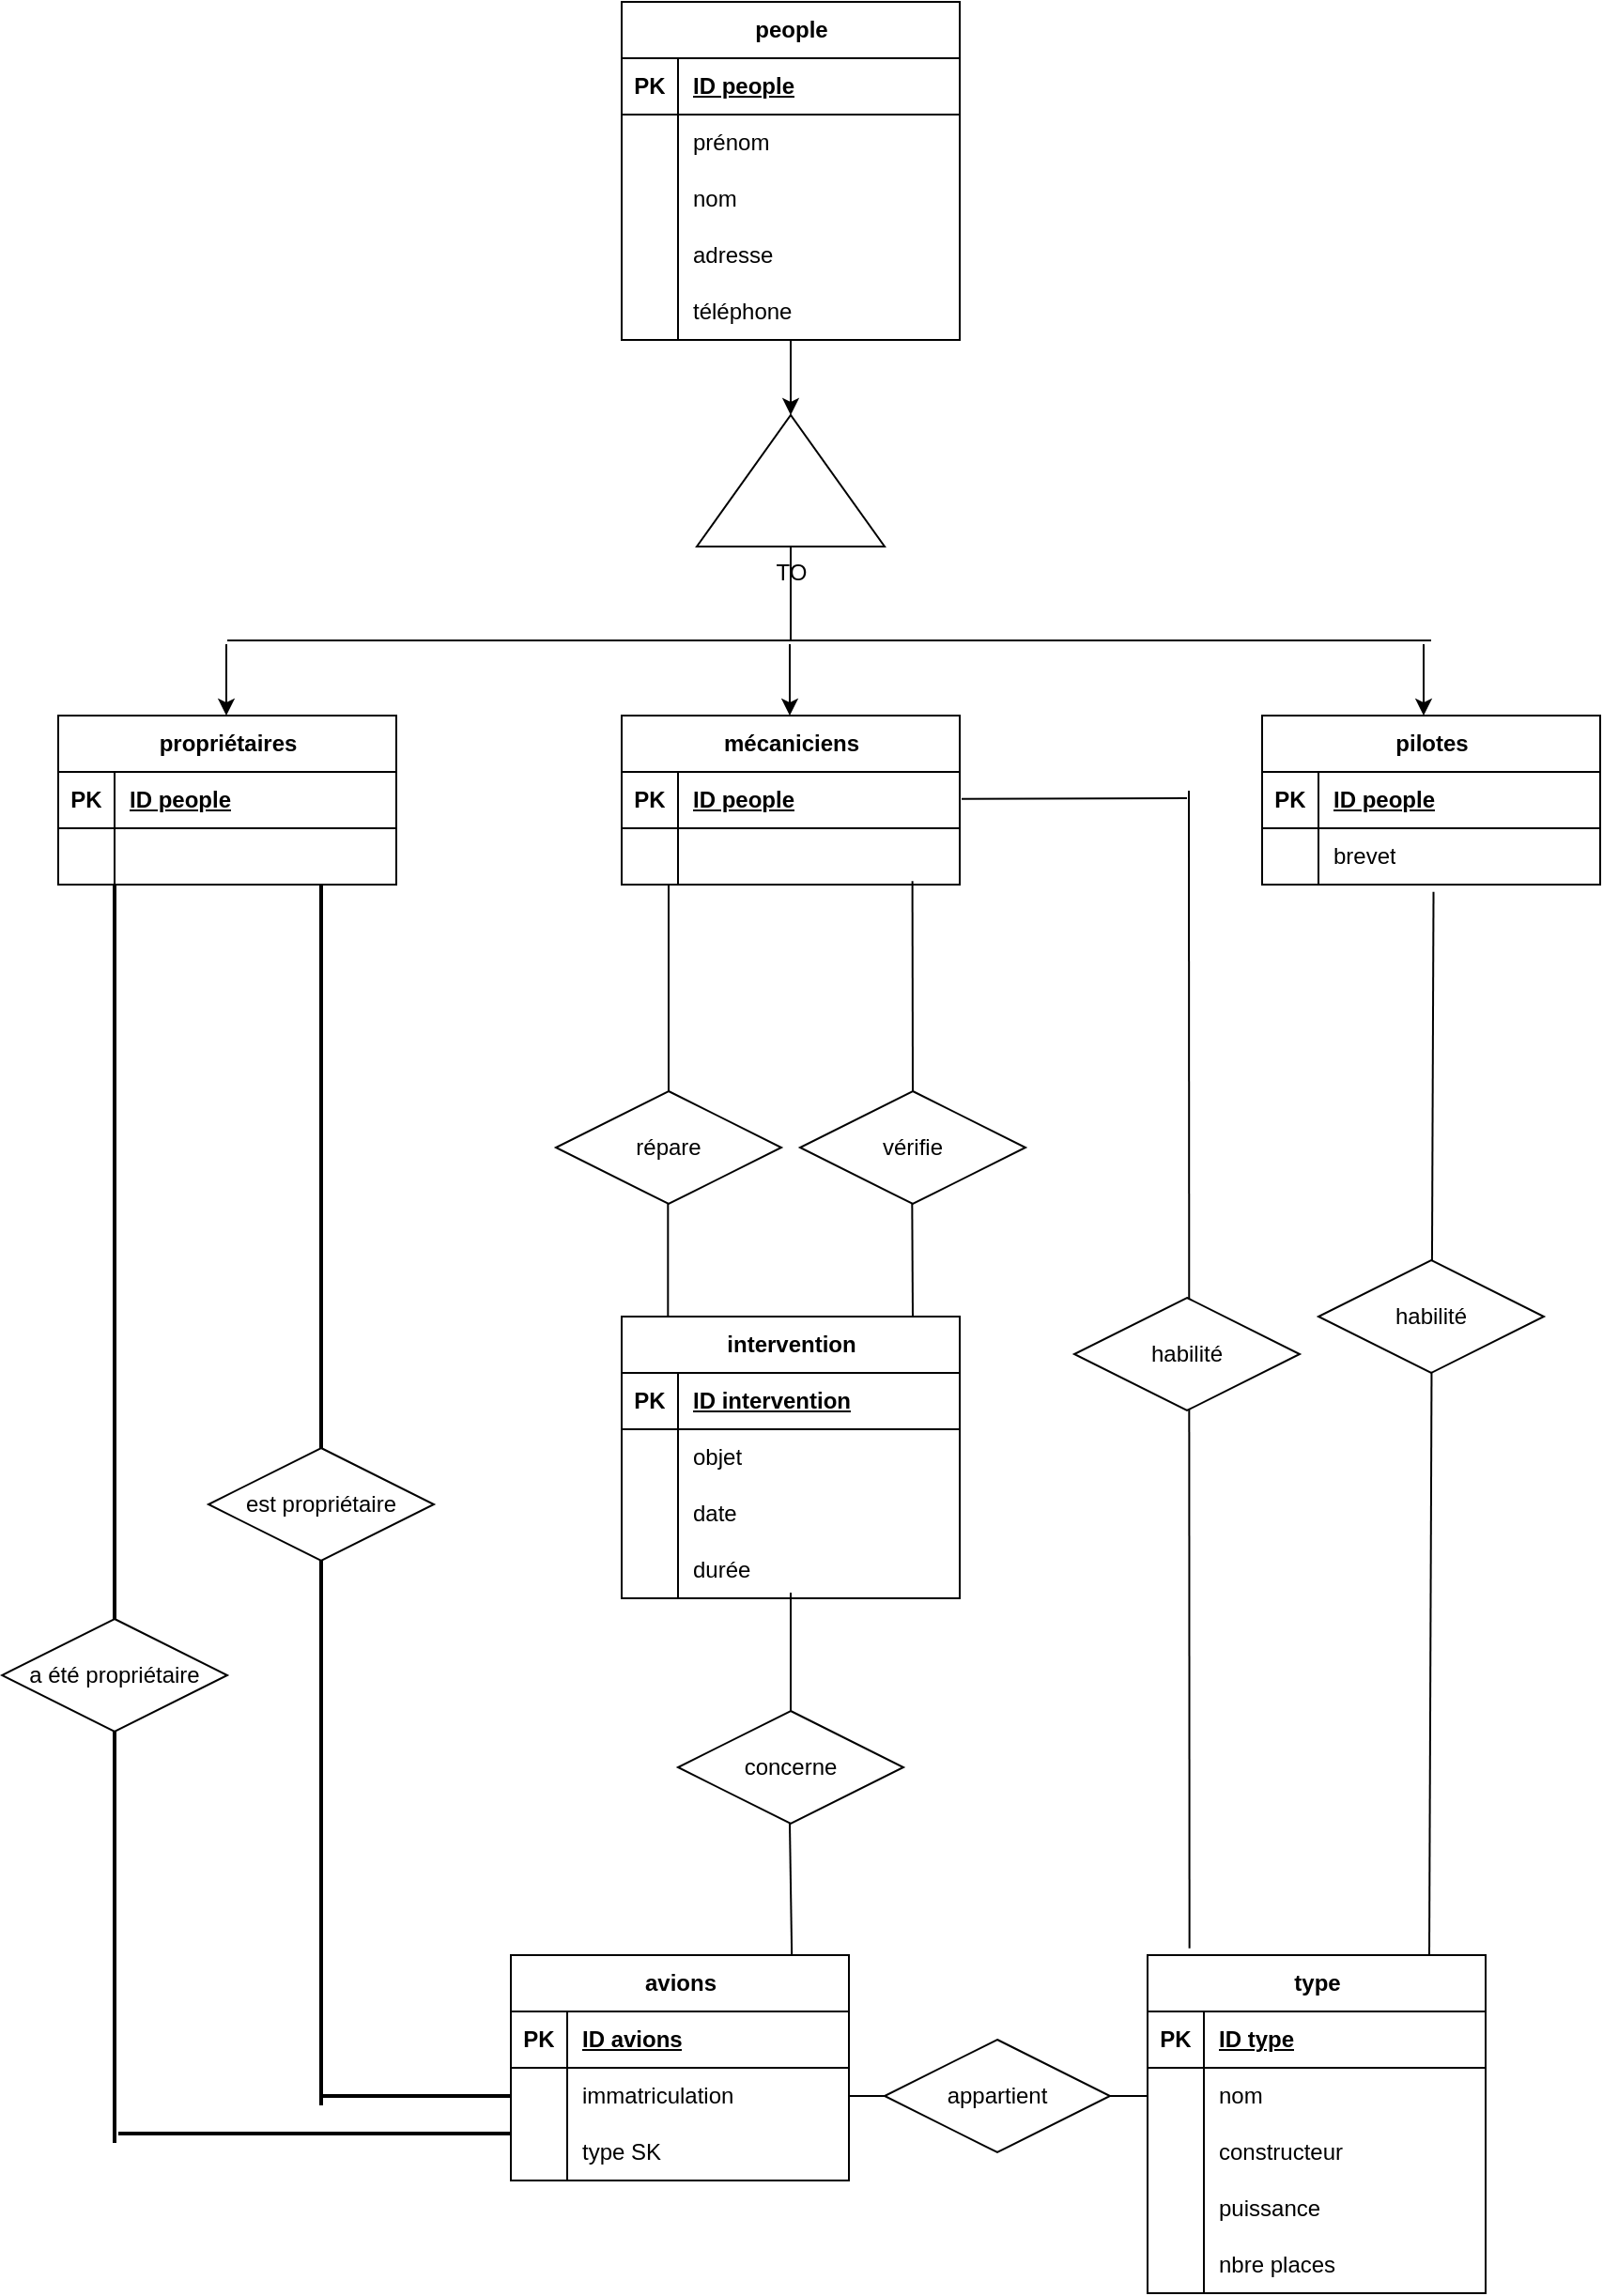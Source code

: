 <mxfile version="26.0.14">
  <diagram name="Page-1" id="YEhVCfFYW1UfOAgU_qeY">
    <mxGraphModel dx="1534" dy="806" grid="1" gridSize="10" guides="1" tooltips="1" connect="1" arrows="1" fold="1" page="1" pageScale="1" pageWidth="1169" pageHeight="827" math="0" shadow="0">
      <root>
        <mxCell id="0" />
        <mxCell id="1" parent="0" />
        <mxCell id="FL3JGY5Yu9TSokfIg-oz-3" value="intervention" style="shape=table;startSize=30;container=1;collapsible=1;childLayout=tableLayout;fixedRows=1;rowLines=0;fontStyle=1;align=center;resizeLast=1;html=1;" parent="1" vertex="1">
          <mxGeometry x="519" y="1020" width="180" height="150" as="geometry" />
        </mxCell>
        <mxCell id="FL3JGY5Yu9TSokfIg-oz-4" value="" style="shape=tableRow;horizontal=0;startSize=0;swimlaneHead=0;swimlaneBody=0;fillColor=none;collapsible=0;dropTarget=0;points=[[0,0.5],[1,0.5]];portConstraint=eastwest;top=0;left=0;right=0;bottom=1;" parent="FL3JGY5Yu9TSokfIg-oz-3" vertex="1">
          <mxGeometry y="30" width="180" height="30" as="geometry" />
        </mxCell>
        <mxCell id="FL3JGY5Yu9TSokfIg-oz-5" value="PK" style="shape=partialRectangle;connectable=0;fillColor=none;top=0;left=0;bottom=0;right=0;fontStyle=1;overflow=hidden;whiteSpace=wrap;html=1;" parent="FL3JGY5Yu9TSokfIg-oz-4" vertex="1">
          <mxGeometry width="30" height="30" as="geometry">
            <mxRectangle width="30" height="30" as="alternateBounds" />
          </mxGeometry>
        </mxCell>
        <mxCell id="FL3JGY5Yu9TSokfIg-oz-6" value="ID intervention" style="shape=partialRectangle;connectable=0;fillColor=none;top=0;left=0;bottom=0;right=0;align=left;spacingLeft=6;fontStyle=5;overflow=hidden;whiteSpace=wrap;html=1;" parent="FL3JGY5Yu9TSokfIg-oz-4" vertex="1">
          <mxGeometry x="30" width="150" height="30" as="geometry">
            <mxRectangle width="150" height="30" as="alternateBounds" />
          </mxGeometry>
        </mxCell>
        <mxCell id="FL3JGY5Yu9TSokfIg-oz-7" value="" style="shape=tableRow;horizontal=0;startSize=0;swimlaneHead=0;swimlaneBody=0;fillColor=none;collapsible=0;dropTarget=0;points=[[0,0.5],[1,0.5]];portConstraint=eastwest;top=0;left=0;right=0;bottom=0;" parent="FL3JGY5Yu9TSokfIg-oz-3" vertex="1">
          <mxGeometry y="60" width="180" height="30" as="geometry" />
        </mxCell>
        <mxCell id="FL3JGY5Yu9TSokfIg-oz-8" value="" style="shape=partialRectangle;connectable=0;fillColor=none;top=0;left=0;bottom=0;right=0;editable=1;overflow=hidden;whiteSpace=wrap;html=1;" parent="FL3JGY5Yu9TSokfIg-oz-7" vertex="1">
          <mxGeometry width="30" height="30" as="geometry">
            <mxRectangle width="30" height="30" as="alternateBounds" />
          </mxGeometry>
        </mxCell>
        <mxCell id="FL3JGY5Yu9TSokfIg-oz-9" value="objet" style="shape=partialRectangle;connectable=0;fillColor=none;top=0;left=0;bottom=0;right=0;align=left;spacingLeft=6;overflow=hidden;whiteSpace=wrap;html=1;" parent="FL3JGY5Yu9TSokfIg-oz-7" vertex="1">
          <mxGeometry x="30" width="150" height="30" as="geometry">
            <mxRectangle width="150" height="30" as="alternateBounds" />
          </mxGeometry>
        </mxCell>
        <mxCell id="FL3JGY5Yu9TSokfIg-oz-10" value="" style="shape=tableRow;horizontal=0;startSize=0;swimlaneHead=0;swimlaneBody=0;fillColor=none;collapsible=0;dropTarget=0;points=[[0,0.5],[1,0.5]];portConstraint=eastwest;top=0;left=0;right=0;bottom=0;" parent="FL3JGY5Yu9TSokfIg-oz-3" vertex="1">
          <mxGeometry y="90" width="180" height="30" as="geometry" />
        </mxCell>
        <mxCell id="FL3JGY5Yu9TSokfIg-oz-11" value="" style="shape=partialRectangle;connectable=0;fillColor=none;top=0;left=0;bottom=0;right=0;editable=1;overflow=hidden;whiteSpace=wrap;html=1;" parent="FL3JGY5Yu9TSokfIg-oz-10" vertex="1">
          <mxGeometry width="30" height="30" as="geometry">
            <mxRectangle width="30" height="30" as="alternateBounds" />
          </mxGeometry>
        </mxCell>
        <mxCell id="FL3JGY5Yu9TSokfIg-oz-12" value="date" style="shape=partialRectangle;connectable=0;fillColor=none;top=0;left=0;bottom=0;right=0;align=left;spacingLeft=6;overflow=hidden;whiteSpace=wrap;html=1;" parent="FL3JGY5Yu9TSokfIg-oz-10" vertex="1">
          <mxGeometry x="30" width="150" height="30" as="geometry">
            <mxRectangle width="150" height="30" as="alternateBounds" />
          </mxGeometry>
        </mxCell>
        <mxCell id="FL3JGY5Yu9TSokfIg-oz-13" value="" style="shape=tableRow;horizontal=0;startSize=0;swimlaneHead=0;swimlaneBody=0;fillColor=none;collapsible=0;dropTarget=0;points=[[0,0.5],[1,0.5]];portConstraint=eastwest;top=0;left=0;right=0;bottom=0;" parent="FL3JGY5Yu9TSokfIg-oz-3" vertex="1">
          <mxGeometry y="120" width="180" height="30" as="geometry" />
        </mxCell>
        <mxCell id="FL3JGY5Yu9TSokfIg-oz-14" value="" style="shape=partialRectangle;connectable=0;fillColor=none;top=0;left=0;bottom=0;right=0;editable=1;overflow=hidden;whiteSpace=wrap;html=1;" parent="FL3JGY5Yu9TSokfIg-oz-13" vertex="1">
          <mxGeometry width="30" height="30" as="geometry">
            <mxRectangle width="30" height="30" as="alternateBounds" />
          </mxGeometry>
        </mxCell>
        <mxCell id="FL3JGY5Yu9TSokfIg-oz-15" value="durée" style="shape=partialRectangle;connectable=0;fillColor=none;top=0;left=0;bottom=0;right=0;align=left;spacingLeft=6;overflow=hidden;whiteSpace=wrap;html=1;" parent="FL3JGY5Yu9TSokfIg-oz-13" vertex="1">
          <mxGeometry x="30" width="150" height="30" as="geometry">
            <mxRectangle width="150" height="30" as="alternateBounds" />
          </mxGeometry>
        </mxCell>
        <mxCell id="FL3JGY5Yu9TSokfIg-oz-16" value="avions" style="shape=table;startSize=30;container=1;collapsible=1;childLayout=tableLayout;fixedRows=1;rowLines=0;fontStyle=1;align=center;resizeLast=1;html=1;" parent="1" vertex="1">
          <mxGeometry x="460" y="1360" width="180" height="120" as="geometry" />
        </mxCell>
        <mxCell id="FL3JGY5Yu9TSokfIg-oz-17" value="" style="shape=tableRow;horizontal=0;startSize=0;swimlaneHead=0;swimlaneBody=0;fillColor=none;collapsible=0;dropTarget=0;points=[[0,0.5],[1,0.5]];portConstraint=eastwest;top=0;left=0;right=0;bottom=1;" parent="FL3JGY5Yu9TSokfIg-oz-16" vertex="1">
          <mxGeometry y="30" width="180" height="30" as="geometry" />
        </mxCell>
        <mxCell id="FL3JGY5Yu9TSokfIg-oz-18" value="PK" style="shape=partialRectangle;connectable=0;fillColor=none;top=0;left=0;bottom=0;right=0;fontStyle=1;overflow=hidden;whiteSpace=wrap;html=1;" parent="FL3JGY5Yu9TSokfIg-oz-17" vertex="1">
          <mxGeometry width="30" height="30" as="geometry">
            <mxRectangle width="30" height="30" as="alternateBounds" />
          </mxGeometry>
        </mxCell>
        <mxCell id="FL3JGY5Yu9TSokfIg-oz-19" value="ID avions" style="shape=partialRectangle;connectable=0;fillColor=none;top=0;left=0;bottom=0;right=0;align=left;spacingLeft=6;fontStyle=5;overflow=hidden;whiteSpace=wrap;html=1;" parent="FL3JGY5Yu9TSokfIg-oz-17" vertex="1">
          <mxGeometry x="30" width="150" height="30" as="geometry">
            <mxRectangle width="150" height="30" as="alternateBounds" />
          </mxGeometry>
        </mxCell>
        <mxCell id="FL3JGY5Yu9TSokfIg-oz-20" value="" style="shape=tableRow;horizontal=0;startSize=0;swimlaneHead=0;swimlaneBody=0;fillColor=none;collapsible=0;dropTarget=0;points=[[0,0.5],[1,0.5]];portConstraint=eastwest;top=0;left=0;right=0;bottom=0;" parent="FL3JGY5Yu9TSokfIg-oz-16" vertex="1">
          <mxGeometry y="60" width="180" height="30" as="geometry" />
        </mxCell>
        <mxCell id="FL3JGY5Yu9TSokfIg-oz-21" value="" style="shape=partialRectangle;connectable=0;fillColor=none;top=0;left=0;bottom=0;right=0;editable=1;overflow=hidden;whiteSpace=wrap;html=1;" parent="FL3JGY5Yu9TSokfIg-oz-20" vertex="1">
          <mxGeometry width="30" height="30" as="geometry">
            <mxRectangle width="30" height="30" as="alternateBounds" />
          </mxGeometry>
        </mxCell>
        <mxCell id="FL3JGY5Yu9TSokfIg-oz-22" value="immatriculation" style="shape=partialRectangle;connectable=0;fillColor=none;top=0;left=0;bottom=0;right=0;align=left;spacingLeft=6;overflow=hidden;whiteSpace=wrap;html=1;" parent="FL3JGY5Yu9TSokfIg-oz-20" vertex="1">
          <mxGeometry x="30" width="150" height="30" as="geometry">
            <mxRectangle width="150" height="30" as="alternateBounds" />
          </mxGeometry>
        </mxCell>
        <mxCell id="FL3JGY5Yu9TSokfIg-oz-23" value="" style="shape=tableRow;horizontal=0;startSize=0;swimlaneHead=0;swimlaneBody=0;fillColor=none;collapsible=0;dropTarget=0;points=[[0,0.5],[1,0.5]];portConstraint=eastwest;top=0;left=0;right=0;bottom=0;" parent="FL3JGY5Yu9TSokfIg-oz-16" vertex="1">
          <mxGeometry y="90" width="180" height="30" as="geometry" />
        </mxCell>
        <mxCell id="FL3JGY5Yu9TSokfIg-oz-24" value="" style="shape=partialRectangle;connectable=0;fillColor=none;top=0;left=0;bottom=0;right=0;editable=1;overflow=hidden;whiteSpace=wrap;html=1;" parent="FL3JGY5Yu9TSokfIg-oz-23" vertex="1">
          <mxGeometry width="30" height="30" as="geometry">
            <mxRectangle width="30" height="30" as="alternateBounds" />
          </mxGeometry>
        </mxCell>
        <mxCell id="FL3JGY5Yu9TSokfIg-oz-25" value="type SK" style="shape=partialRectangle;connectable=0;fillColor=none;top=0;left=0;bottom=0;right=0;align=left;spacingLeft=6;overflow=hidden;whiteSpace=wrap;html=1;" parent="FL3JGY5Yu9TSokfIg-oz-23" vertex="1">
          <mxGeometry x="30" width="150" height="30" as="geometry">
            <mxRectangle width="150" height="30" as="alternateBounds" />
          </mxGeometry>
        </mxCell>
        <mxCell id="FL3JGY5Yu9TSokfIg-oz-29" value="propriétaires" style="shape=table;startSize=30;container=1;collapsible=1;childLayout=tableLayout;fixedRows=1;rowLines=0;fontStyle=1;align=center;resizeLast=1;html=1;" parent="1" vertex="1">
          <mxGeometry x="219" y="700" width="180" height="90" as="geometry" />
        </mxCell>
        <mxCell id="FL3JGY5Yu9TSokfIg-oz-30" value="" style="shape=tableRow;horizontal=0;startSize=0;swimlaneHead=0;swimlaneBody=0;fillColor=none;collapsible=0;dropTarget=0;points=[[0,0.5],[1,0.5]];portConstraint=eastwest;top=0;left=0;right=0;bottom=1;" parent="FL3JGY5Yu9TSokfIg-oz-29" vertex="1">
          <mxGeometry y="30" width="180" height="30" as="geometry" />
        </mxCell>
        <mxCell id="FL3JGY5Yu9TSokfIg-oz-31" value="PK" style="shape=partialRectangle;connectable=0;fillColor=none;top=0;left=0;bottom=0;right=0;fontStyle=1;overflow=hidden;whiteSpace=wrap;html=1;" parent="FL3JGY5Yu9TSokfIg-oz-30" vertex="1">
          <mxGeometry width="30" height="30" as="geometry">
            <mxRectangle width="30" height="30" as="alternateBounds" />
          </mxGeometry>
        </mxCell>
        <mxCell id="FL3JGY5Yu9TSokfIg-oz-32" value="ID people" style="shape=partialRectangle;connectable=0;fillColor=none;top=0;left=0;bottom=0;right=0;align=left;spacingLeft=6;fontStyle=5;overflow=hidden;whiteSpace=wrap;html=1;" parent="FL3JGY5Yu9TSokfIg-oz-30" vertex="1">
          <mxGeometry x="30" width="150" height="30" as="geometry">
            <mxRectangle width="150" height="30" as="alternateBounds" />
          </mxGeometry>
        </mxCell>
        <mxCell id="FL3JGY5Yu9TSokfIg-oz-33" value="" style="shape=tableRow;horizontal=0;startSize=0;swimlaneHead=0;swimlaneBody=0;fillColor=none;collapsible=0;dropTarget=0;points=[[0,0.5],[1,0.5]];portConstraint=eastwest;top=0;left=0;right=0;bottom=0;" parent="FL3JGY5Yu9TSokfIg-oz-29" vertex="1">
          <mxGeometry y="60" width="180" height="30" as="geometry" />
        </mxCell>
        <mxCell id="FL3JGY5Yu9TSokfIg-oz-34" value="" style="shape=partialRectangle;connectable=0;fillColor=none;top=0;left=0;bottom=0;right=0;editable=1;overflow=hidden;whiteSpace=wrap;html=1;" parent="FL3JGY5Yu9TSokfIg-oz-33" vertex="1">
          <mxGeometry width="30" height="30" as="geometry">
            <mxRectangle width="30" height="30" as="alternateBounds" />
          </mxGeometry>
        </mxCell>
        <mxCell id="FL3JGY5Yu9TSokfIg-oz-35" value="" style="shape=partialRectangle;connectable=0;fillColor=none;top=0;left=0;bottom=0;right=0;align=left;spacingLeft=6;overflow=hidden;whiteSpace=wrap;html=1;" parent="FL3JGY5Yu9TSokfIg-oz-33" vertex="1">
          <mxGeometry x="30" width="150" height="30" as="geometry">
            <mxRectangle width="150" height="30" as="alternateBounds" />
          </mxGeometry>
        </mxCell>
        <mxCell id="FL3JGY5Yu9TSokfIg-oz-42" value="mécaniciens" style="shape=table;startSize=30;container=1;collapsible=1;childLayout=tableLayout;fixedRows=1;rowLines=0;fontStyle=1;align=center;resizeLast=1;html=1;" parent="1" vertex="1">
          <mxGeometry x="519" y="700" width="180" height="90" as="geometry" />
        </mxCell>
        <mxCell id="FL3JGY5Yu9TSokfIg-oz-43" value="" style="shape=tableRow;horizontal=0;startSize=0;swimlaneHead=0;swimlaneBody=0;fillColor=none;collapsible=0;dropTarget=0;points=[[0,0.5],[1,0.5]];portConstraint=eastwest;top=0;left=0;right=0;bottom=1;" parent="FL3JGY5Yu9TSokfIg-oz-42" vertex="1">
          <mxGeometry y="30" width="180" height="30" as="geometry" />
        </mxCell>
        <mxCell id="FL3JGY5Yu9TSokfIg-oz-44" value="PK" style="shape=partialRectangle;connectable=0;fillColor=none;top=0;left=0;bottom=0;right=0;fontStyle=1;overflow=hidden;whiteSpace=wrap;html=1;" parent="FL3JGY5Yu9TSokfIg-oz-43" vertex="1">
          <mxGeometry width="30" height="30" as="geometry">
            <mxRectangle width="30" height="30" as="alternateBounds" />
          </mxGeometry>
        </mxCell>
        <mxCell id="FL3JGY5Yu9TSokfIg-oz-45" value="ID people" style="shape=partialRectangle;connectable=0;fillColor=none;top=0;left=0;bottom=0;right=0;align=left;spacingLeft=6;fontStyle=5;overflow=hidden;whiteSpace=wrap;html=1;" parent="FL3JGY5Yu9TSokfIg-oz-43" vertex="1">
          <mxGeometry x="30" width="150" height="30" as="geometry">
            <mxRectangle width="150" height="30" as="alternateBounds" />
          </mxGeometry>
        </mxCell>
        <mxCell id="FL3JGY5Yu9TSokfIg-oz-46" value="" style="shape=tableRow;horizontal=0;startSize=0;swimlaneHead=0;swimlaneBody=0;fillColor=none;collapsible=0;dropTarget=0;points=[[0,0.5],[1,0.5]];portConstraint=eastwest;top=0;left=0;right=0;bottom=0;" parent="FL3JGY5Yu9TSokfIg-oz-42" vertex="1">
          <mxGeometry y="60" width="180" height="30" as="geometry" />
        </mxCell>
        <mxCell id="FL3JGY5Yu9TSokfIg-oz-47" value="" style="shape=partialRectangle;connectable=0;fillColor=none;top=0;left=0;bottom=0;right=0;editable=1;overflow=hidden;whiteSpace=wrap;html=1;" parent="FL3JGY5Yu9TSokfIg-oz-46" vertex="1">
          <mxGeometry width="30" height="30" as="geometry">
            <mxRectangle width="30" height="30" as="alternateBounds" />
          </mxGeometry>
        </mxCell>
        <mxCell id="FL3JGY5Yu9TSokfIg-oz-48" value="" style="shape=partialRectangle;connectable=0;fillColor=none;top=0;left=0;bottom=0;right=0;align=left;spacingLeft=6;overflow=hidden;whiteSpace=wrap;html=1;" parent="FL3JGY5Yu9TSokfIg-oz-46" vertex="1">
          <mxGeometry x="30" width="150" height="30" as="geometry">
            <mxRectangle width="150" height="30" as="alternateBounds" />
          </mxGeometry>
        </mxCell>
        <mxCell id="FL3JGY5Yu9TSokfIg-oz-55" value="pilotes" style="shape=table;startSize=30;container=1;collapsible=1;childLayout=tableLayout;fixedRows=1;rowLines=0;fontStyle=1;align=center;resizeLast=1;html=1;" parent="1" vertex="1">
          <mxGeometry x="860" y="700" width="180" height="90" as="geometry" />
        </mxCell>
        <mxCell id="FL3JGY5Yu9TSokfIg-oz-56" value="" style="shape=tableRow;horizontal=0;startSize=0;swimlaneHead=0;swimlaneBody=0;fillColor=none;collapsible=0;dropTarget=0;points=[[0,0.5],[1,0.5]];portConstraint=eastwest;top=0;left=0;right=0;bottom=1;" parent="FL3JGY5Yu9TSokfIg-oz-55" vertex="1">
          <mxGeometry y="30" width="180" height="30" as="geometry" />
        </mxCell>
        <mxCell id="FL3JGY5Yu9TSokfIg-oz-57" value="PK" style="shape=partialRectangle;connectable=0;fillColor=none;top=0;left=0;bottom=0;right=0;fontStyle=1;overflow=hidden;whiteSpace=wrap;html=1;" parent="FL3JGY5Yu9TSokfIg-oz-56" vertex="1">
          <mxGeometry width="30" height="30" as="geometry">
            <mxRectangle width="30" height="30" as="alternateBounds" />
          </mxGeometry>
        </mxCell>
        <mxCell id="FL3JGY5Yu9TSokfIg-oz-58" value="ID people" style="shape=partialRectangle;connectable=0;fillColor=none;top=0;left=0;bottom=0;right=0;align=left;spacingLeft=6;fontStyle=5;overflow=hidden;whiteSpace=wrap;html=1;" parent="FL3JGY5Yu9TSokfIg-oz-56" vertex="1">
          <mxGeometry x="30" width="150" height="30" as="geometry">
            <mxRectangle width="150" height="30" as="alternateBounds" />
          </mxGeometry>
        </mxCell>
        <mxCell id="FL3JGY5Yu9TSokfIg-oz-59" value="" style="shape=tableRow;horizontal=0;startSize=0;swimlaneHead=0;swimlaneBody=0;fillColor=none;collapsible=0;dropTarget=0;points=[[0,0.5],[1,0.5]];portConstraint=eastwest;top=0;left=0;right=0;bottom=0;" parent="FL3JGY5Yu9TSokfIg-oz-55" vertex="1">
          <mxGeometry y="60" width="180" height="30" as="geometry" />
        </mxCell>
        <mxCell id="FL3JGY5Yu9TSokfIg-oz-60" value="" style="shape=partialRectangle;connectable=0;fillColor=none;top=0;left=0;bottom=0;right=0;editable=1;overflow=hidden;whiteSpace=wrap;html=1;" parent="FL3JGY5Yu9TSokfIg-oz-59" vertex="1">
          <mxGeometry width="30" height="30" as="geometry">
            <mxRectangle width="30" height="30" as="alternateBounds" />
          </mxGeometry>
        </mxCell>
        <mxCell id="FL3JGY5Yu9TSokfIg-oz-61" value="brevet" style="shape=partialRectangle;connectable=0;fillColor=none;top=0;left=0;bottom=0;right=0;align=left;spacingLeft=6;overflow=hidden;whiteSpace=wrap;html=1;" parent="FL3JGY5Yu9TSokfIg-oz-59" vertex="1">
          <mxGeometry x="30" width="150" height="30" as="geometry">
            <mxRectangle width="150" height="30" as="alternateBounds" />
          </mxGeometry>
        </mxCell>
        <mxCell id="FL3JGY5Yu9TSokfIg-oz-68" value="people" style="shape=table;startSize=30;container=1;collapsible=1;childLayout=tableLayout;fixedRows=1;rowLines=0;fontStyle=1;align=center;resizeLast=1;html=1;" parent="1" vertex="1">
          <mxGeometry x="519" y="320" width="180" height="180" as="geometry" />
        </mxCell>
        <mxCell id="FL3JGY5Yu9TSokfIg-oz-69" value="" style="shape=tableRow;horizontal=0;startSize=0;swimlaneHead=0;swimlaneBody=0;fillColor=none;collapsible=0;dropTarget=0;points=[[0,0.5],[1,0.5]];portConstraint=eastwest;top=0;left=0;right=0;bottom=1;" parent="FL3JGY5Yu9TSokfIg-oz-68" vertex="1">
          <mxGeometry y="30" width="180" height="30" as="geometry" />
        </mxCell>
        <mxCell id="FL3JGY5Yu9TSokfIg-oz-70" value="PK" style="shape=partialRectangle;connectable=0;fillColor=none;top=0;left=0;bottom=0;right=0;fontStyle=1;overflow=hidden;whiteSpace=wrap;html=1;" parent="FL3JGY5Yu9TSokfIg-oz-69" vertex="1">
          <mxGeometry width="30" height="30" as="geometry">
            <mxRectangle width="30" height="30" as="alternateBounds" />
          </mxGeometry>
        </mxCell>
        <mxCell id="FL3JGY5Yu9TSokfIg-oz-71" value="ID people" style="shape=partialRectangle;connectable=0;fillColor=none;top=0;left=0;bottom=0;right=0;align=left;spacingLeft=6;fontStyle=5;overflow=hidden;whiteSpace=wrap;html=1;" parent="FL3JGY5Yu9TSokfIg-oz-69" vertex="1">
          <mxGeometry x="30" width="150" height="30" as="geometry">
            <mxRectangle width="150" height="30" as="alternateBounds" />
          </mxGeometry>
        </mxCell>
        <mxCell id="FL3JGY5Yu9TSokfIg-oz-72" value="" style="shape=tableRow;horizontal=0;startSize=0;swimlaneHead=0;swimlaneBody=0;fillColor=none;collapsible=0;dropTarget=0;points=[[0,0.5],[1,0.5]];portConstraint=eastwest;top=0;left=0;right=0;bottom=0;" parent="FL3JGY5Yu9TSokfIg-oz-68" vertex="1">
          <mxGeometry y="60" width="180" height="30" as="geometry" />
        </mxCell>
        <mxCell id="FL3JGY5Yu9TSokfIg-oz-73" value="" style="shape=partialRectangle;connectable=0;fillColor=none;top=0;left=0;bottom=0;right=0;editable=1;overflow=hidden;whiteSpace=wrap;html=1;" parent="FL3JGY5Yu9TSokfIg-oz-72" vertex="1">
          <mxGeometry width="30" height="30" as="geometry">
            <mxRectangle width="30" height="30" as="alternateBounds" />
          </mxGeometry>
        </mxCell>
        <mxCell id="FL3JGY5Yu9TSokfIg-oz-74" value="prénom" style="shape=partialRectangle;connectable=0;fillColor=none;top=0;left=0;bottom=0;right=0;align=left;spacingLeft=6;overflow=hidden;whiteSpace=wrap;html=1;" parent="FL3JGY5Yu9TSokfIg-oz-72" vertex="1">
          <mxGeometry x="30" width="150" height="30" as="geometry">
            <mxRectangle width="150" height="30" as="alternateBounds" />
          </mxGeometry>
        </mxCell>
        <mxCell id="FL3JGY5Yu9TSokfIg-oz-75" value="" style="shape=tableRow;horizontal=0;startSize=0;swimlaneHead=0;swimlaneBody=0;fillColor=none;collapsible=0;dropTarget=0;points=[[0,0.5],[1,0.5]];portConstraint=eastwest;top=0;left=0;right=0;bottom=0;" parent="FL3JGY5Yu9TSokfIg-oz-68" vertex="1">
          <mxGeometry y="90" width="180" height="30" as="geometry" />
        </mxCell>
        <mxCell id="FL3JGY5Yu9TSokfIg-oz-76" value="" style="shape=partialRectangle;connectable=0;fillColor=none;top=0;left=0;bottom=0;right=0;editable=1;overflow=hidden;whiteSpace=wrap;html=1;" parent="FL3JGY5Yu9TSokfIg-oz-75" vertex="1">
          <mxGeometry width="30" height="30" as="geometry">
            <mxRectangle width="30" height="30" as="alternateBounds" />
          </mxGeometry>
        </mxCell>
        <mxCell id="FL3JGY5Yu9TSokfIg-oz-77" value="nom" style="shape=partialRectangle;connectable=0;fillColor=none;top=0;left=0;bottom=0;right=0;align=left;spacingLeft=6;overflow=hidden;whiteSpace=wrap;html=1;" parent="FL3JGY5Yu9TSokfIg-oz-75" vertex="1">
          <mxGeometry x="30" width="150" height="30" as="geometry">
            <mxRectangle width="150" height="30" as="alternateBounds" />
          </mxGeometry>
        </mxCell>
        <mxCell id="FL3JGY5Yu9TSokfIg-oz-78" value="" style="shape=tableRow;horizontal=0;startSize=0;swimlaneHead=0;swimlaneBody=0;fillColor=none;collapsible=0;dropTarget=0;points=[[0,0.5],[1,0.5]];portConstraint=eastwest;top=0;left=0;right=0;bottom=0;" parent="FL3JGY5Yu9TSokfIg-oz-68" vertex="1">
          <mxGeometry y="120" width="180" height="30" as="geometry" />
        </mxCell>
        <mxCell id="FL3JGY5Yu9TSokfIg-oz-79" value="" style="shape=partialRectangle;connectable=0;fillColor=none;top=0;left=0;bottom=0;right=0;editable=1;overflow=hidden;whiteSpace=wrap;html=1;" parent="FL3JGY5Yu9TSokfIg-oz-78" vertex="1">
          <mxGeometry width="30" height="30" as="geometry">
            <mxRectangle width="30" height="30" as="alternateBounds" />
          </mxGeometry>
        </mxCell>
        <mxCell id="FL3JGY5Yu9TSokfIg-oz-80" value="adresse" style="shape=partialRectangle;connectable=0;fillColor=none;top=0;left=0;bottom=0;right=0;align=left;spacingLeft=6;overflow=hidden;whiteSpace=wrap;html=1;" parent="FL3JGY5Yu9TSokfIg-oz-78" vertex="1">
          <mxGeometry x="30" width="150" height="30" as="geometry">
            <mxRectangle width="150" height="30" as="alternateBounds" />
          </mxGeometry>
        </mxCell>
        <mxCell id="FL3JGY5Yu9TSokfIg-oz-89" value="" style="shape=tableRow;horizontal=0;startSize=0;swimlaneHead=0;swimlaneBody=0;fillColor=none;collapsible=0;dropTarget=0;points=[[0,0.5],[1,0.5]];portConstraint=eastwest;top=0;left=0;right=0;bottom=0;" parent="FL3JGY5Yu9TSokfIg-oz-68" vertex="1">
          <mxGeometry y="150" width="180" height="30" as="geometry" />
        </mxCell>
        <mxCell id="FL3JGY5Yu9TSokfIg-oz-90" value="" style="shape=partialRectangle;connectable=0;fillColor=none;top=0;left=0;bottom=0;right=0;editable=1;overflow=hidden;whiteSpace=wrap;html=1;" parent="FL3JGY5Yu9TSokfIg-oz-89" vertex="1">
          <mxGeometry width="30" height="30" as="geometry">
            <mxRectangle width="30" height="30" as="alternateBounds" />
          </mxGeometry>
        </mxCell>
        <mxCell id="FL3JGY5Yu9TSokfIg-oz-91" value="téléphone" style="shape=partialRectangle;connectable=0;fillColor=none;top=0;left=0;bottom=0;right=0;align=left;spacingLeft=6;overflow=hidden;whiteSpace=wrap;html=1;" parent="FL3JGY5Yu9TSokfIg-oz-89" vertex="1">
          <mxGeometry x="30" width="150" height="30" as="geometry">
            <mxRectangle width="150" height="30" as="alternateBounds" />
          </mxGeometry>
        </mxCell>
        <mxCell id="FL3JGY5Yu9TSokfIg-oz-81" value="TO" style="verticalLabelPosition=bottom;verticalAlign=top;html=1;shape=mxgraph.basic.acute_triangle;dx=0.5;" parent="1" vertex="1">
          <mxGeometry x="559" y="540" width="100" height="70" as="geometry" />
        </mxCell>
        <mxCell id="FL3JGY5Yu9TSokfIg-oz-83" value="" style="endArrow=classic;html=1;rounded=0;entryX=0;entryY=0;entryDx=50;entryDy=0;entryPerimeter=0;" parent="1" target="FL3JGY5Yu9TSokfIg-oz-81" edge="1">
          <mxGeometry width="50" height="50" relative="1" as="geometry">
            <mxPoint x="609" y="500" as="sourcePoint" />
            <mxPoint x="549" y="420" as="targetPoint" />
          </mxGeometry>
        </mxCell>
        <mxCell id="FL3JGY5Yu9TSokfIg-oz-84" value="" style="endArrow=classic;html=1;rounded=0;entryX=0;entryY=0;entryDx=50;entryDy=0;entryPerimeter=0;exitX=0.5;exitY=1.067;exitDx=0;exitDy=0;exitPerimeter=0;" parent="1" edge="1">
          <mxGeometry width="50" height="50" relative="1" as="geometry">
            <mxPoint x="308.5" y="662" as="sourcePoint" />
            <mxPoint x="308.5" y="700" as="targetPoint" />
          </mxGeometry>
        </mxCell>
        <mxCell id="FL3JGY5Yu9TSokfIg-oz-85" value="" style="endArrow=classic;html=1;rounded=0;entryX=0;entryY=0;entryDx=50;entryDy=0;entryPerimeter=0;exitX=0.5;exitY=1.067;exitDx=0;exitDy=0;exitPerimeter=0;" parent="1" edge="1">
          <mxGeometry width="50" height="50" relative="1" as="geometry">
            <mxPoint x="608.5" y="662" as="sourcePoint" />
            <mxPoint x="608.5" y="700" as="targetPoint" />
          </mxGeometry>
        </mxCell>
        <mxCell id="FL3JGY5Yu9TSokfIg-oz-86" value="" style="endArrow=classic;html=1;rounded=0;entryX=0;entryY=0;entryDx=50;entryDy=0;entryPerimeter=0;exitX=0.5;exitY=1.067;exitDx=0;exitDy=0;exitPerimeter=0;" parent="1" edge="1">
          <mxGeometry width="50" height="50" relative="1" as="geometry">
            <mxPoint x="946" y="662" as="sourcePoint" />
            <mxPoint x="946" y="700" as="targetPoint" />
          </mxGeometry>
        </mxCell>
        <mxCell id="FL3JGY5Yu9TSokfIg-oz-87" value="" style="endArrow=none;html=1;rounded=0;" parent="1" edge="1">
          <mxGeometry relative="1" as="geometry">
            <mxPoint x="309" y="660" as="sourcePoint" />
            <mxPoint x="950" y="660" as="targetPoint" />
          </mxGeometry>
        </mxCell>
        <mxCell id="FL3JGY5Yu9TSokfIg-oz-88" value="" style="endArrow=none;html=1;rounded=0;entryX=0.5;entryY=1;entryDx=0;entryDy=0;entryPerimeter=0;" parent="1" target="FL3JGY5Yu9TSokfIg-oz-81" edge="1">
          <mxGeometry relative="1" as="geometry">
            <mxPoint x="609" y="660" as="sourcePoint" />
            <mxPoint x="599" y="740" as="targetPoint" />
          </mxGeometry>
        </mxCell>
        <mxCell id="FL3JGY5Yu9TSokfIg-oz-105" value="répare" style="shape=rhombus;perimeter=rhombusPerimeter;whiteSpace=wrap;html=1;align=center;" parent="1" vertex="1">
          <mxGeometry x="484" y="900" width="120" height="60" as="geometry" />
        </mxCell>
        <mxCell id="FL3JGY5Yu9TSokfIg-oz-106" value="vérifie" style="shape=rhombus;perimeter=rhombusPerimeter;whiteSpace=wrap;html=1;align=center;" parent="1" vertex="1">
          <mxGeometry x="614" y="900" width="120" height="60" as="geometry" />
        </mxCell>
        <mxCell id="FL3JGY5Yu9TSokfIg-oz-107" value="" style="endArrow=none;html=1;rounded=0;entryX=0.5;entryY=0;entryDx=0;entryDy=0;" parent="1" target="FL3JGY5Yu9TSokfIg-oz-105" edge="1">
          <mxGeometry relative="1" as="geometry">
            <mxPoint x="544" y="790" as="sourcePoint" />
            <mxPoint x="509" y="1080" as="targetPoint" />
          </mxGeometry>
        </mxCell>
        <mxCell id="FL3JGY5Yu9TSokfIg-oz-108" value="" style="endArrow=none;html=1;rounded=0;entryX=0.5;entryY=0;entryDx=0;entryDy=0;exitX=0.86;exitY=0.937;exitDx=0;exitDy=0;exitPerimeter=0;" parent="1" source="FL3JGY5Yu9TSokfIg-oz-46" target="FL3JGY5Yu9TSokfIg-oz-106" edge="1">
          <mxGeometry relative="1" as="geometry">
            <mxPoint x="673.44" y="822.82" as="sourcePoint" />
            <mxPoint x="554" y="910" as="targetPoint" />
          </mxGeometry>
        </mxCell>
        <mxCell id="FL3JGY5Yu9TSokfIg-oz-109" value="" style="endArrow=none;html=1;rounded=0;entryX=0.137;entryY=0;entryDx=0;entryDy=0;exitX=0.139;exitY=1.055;exitDx=0;exitDy=0;exitPerimeter=0;entryPerimeter=0;" parent="1" target="FL3JGY5Yu9TSokfIg-oz-3" edge="1">
          <mxGeometry relative="1" as="geometry">
            <mxPoint x="543.66" y="960" as="sourcePoint" />
            <mxPoint x="543.66" y="1008" as="targetPoint" />
          </mxGeometry>
        </mxCell>
        <mxCell id="FL3JGY5Yu9TSokfIg-oz-110" value="" style="endArrow=none;html=1;rounded=0;entryX=0.137;entryY=0;entryDx=0;entryDy=0;exitX=0.139;exitY=1.055;exitDx=0;exitDy=0;exitPerimeter=0;entryPerimeter=0;" parent="1" edge="1">
          <mxGeometry relative="1" as="geometry">
            <mxPoint x="673.66" y="960" as="sourcePoint" />
            <mxPoint x="674" y="1020" as="targetPoint" />
          </mxGeometry>
        </mxCell>
        <mxCell id="FL3JGY5Yu9TSokfIg-oz-111" value="concerne" style="shape=rhombus;perimeter=rhombusPerimeter;whiteSpace=wrap;html=1;align=center;" parent="1" vertex="1">
          <mxGeometry x="549" y="1230" width="120" height="60" as="geometry" />
        </mxCell>
        <mxCell id="FL3JGY5Yu9TSokfIg-oz-112" value="" style="endArrow=none;html=1;rounded=0;entryX=0.5;entryY=0;entryDx=0;entryDy=0;exitX=0.5;exitY=0.9;exitDx=0;exitDy=0;exitPerimeter=0;" parent="1" source="FL3JGY5Yu9TSokfIg-oz-13" target="FL3JGY5Yu9TSokfIg-oz-111" edge="1">
          <mxGeometry relative="1" as="geometry">
            <mxPoint x="679" y="1200" as="sourcePoint" />
            <mxPoint x="774" y="1210" as="targetPoint" />
          </mxGeometry>
        </mxCell>
        <mxCell id="FL3JGY5Yu9TSokfIg-oz-113" value="" style="endArrow=none;html=1;rounded=0;exitX=0.5;exitY=0.9;exitDx=0;exitDy=0;exitPerimeter=0;entryX=0.831;entryY=-0.001;entryDx=0;entryDy=0;entryPerimeter=0;" parent="1" target="FL3JGY5Yu9TSokfIg-oz-16" edge="1">
          <mxGeometry relative="1" as="geometry">
            <mxPoint x="608.5" y="1290" as="sourcePoint" />
            <mxPoint x="670" y="1330" as="targetPoint" />
          </mxGeometry>
        </mxCell>
        <mxCell id="7glkiOMdkWzX_XrNl6Mu-4" value="" style="line;strokeWidth=2;direction=south;html=1;" vertex="1" parent="1">
          <mxGeometry x="244" y="790" width="10" height="670" as="geometry" />
        </mxCell>
        <mxCell id="7glkiOMdkWzX_XrNl6Mu-5" value="" style="line;strokeWidth=2;direction=south;html=1;" vertex="1" parent="1">
          <mxGeometry x="354" y="790" width="10" height="650" as="geometry" />
        </mxCell>
        <mxCell id="7glkiOMdkWzX_XrNl6Mu-6" value="" style="line;strokeWidth=2;html=1;" vertex="1" parent="1">
          <mxGeometry x="251" y="1450" width="209" height="10" as="geometry" />
        </mxCell>
        <mxCell id="7glkiOMdkWzX_XrNl6Mu-7" value="" style="line;strokeWidth=2;html=1;" vertex="1" parent="1">
          <mxGeometry x="359" y="1430" width="101" height="10" as="geometry" />
        </mxCell>
        <mxCell id="FL3JGY5Yu9TSokfIg-oz-115" value="a été propriétaire" style="shape=rhombus;perimeter=rhombusPerimeter;whiteSpace=wrap;html=1;align=center;" parent="1" vertex="1">
          <mxGeometry x="189" y="1181" width="120" height="60" as="geometry" />
        </mxCell>
        <mxCell id="FL3JGY5Yu9TSokfIg-oz-114" value="est propriétaire" style="shape=rhombus;perimeter=rhombusPerimeter;whiteSpace=wrap;html=1;align=center;" parent="1" vertex="1">
          <mxGeometry x="299" y="1090" width="120" height="60" as="geometry" />
        </mxCell>
        <mxCell id="7glkiOMdkWzX_XrNl6Mu-10" value="" style="endArrow=none;html=1;rounded=0;exitX=0.507;exitY=1.129;exitDx=0;exitDy=0;exitPerimeter=0;" edge="1" parent="1" source="FL3JGY5Yu9TSokfIg-oz-59">
          <mxGeometry relative="1" as="geometry">
            <mxPoint x="949.29" y="1026" as="sourcePoint" />
            <mxPoint x="949" y="1360" as="targetPoint" />
          </mxGeometry>
        </mxCell>
        <mxCell id="7glkiOMdkWzX_XrNl6Mu-8" value="habilité" style="shape=rhombus;perimeter=rhombusPerimeter;whiteSpace=wrap;html=1;align=center;" vertex="1" parent="1">
          <mxGeometry x="890" y="990" width="120" height="60" as="geometry" />
        </mxCell>
        <mxCell id="7glkiOMdkWzX_XrNl6Mu-13" value="type" style="shape=table;startSize=30;container=1;collapsible=1;childLayout=tableLayout;fixedRows=1;rowLines=0;fontStyle=1;align=center;resizeLast=1;html=1;" vertex="1" parent="1">
          <mxGeometry x="799" y="1360" width="180" height="180" as="geometry" />
        </mxCell>
        <mxCell id="7glkiOMdkWzX_XrNl6Mu-14" value="" style="shape=tableRow;horizontal=0;startSize=0;swimlaneHead=0;swimlaneBody=0;fillColor=none;collapsible=0;dropTarget=0;points=[[0,0.5],[1,0.5]];portConstraint=eastwest;top=0;left=0;right=0;bottom=1;" vertex="1" parent="7glkiOMdkWzX_XrNl6Mu-13">
          <mxGeometry y="30" width="180" height="30" as="geometry" />
        </mxCell>
        <mxCell id="7glkiOMdkWzX_XrNl6Mu-15" value="PK" style="shape=partialRectangle;connectable=0;fillColor=none;top=0;left=0;bottom=0;right=0;fontStyle=1;overflow=hidden;whiteSpace=wrap;html=1;" vertex="1" parent="7glkiOMdkWzX_XrNl6Mu-14">
          <mxGeometry width="30" height="30" as="geometry">
            <mxRectangle width="30" height="30" as="alternateBounds" />
          </mxGeometry>
        </mxCell>
        <mxCell id="7glkiOMdkWzX_XrNl6Mu-16" value="ID type" style="shape=partialRectangle;connectable=0;fillColor=none;top=0;left=0;bottom=0;right=0;align=left;spacingLeft=6;fontStyle=5;overflow=hidden;whiteSpace=wrap;html=1;" vertex="1" parent="7glkiOMdkWzX_XrNl6Mu-14">
          <mxGeometry x="30" width="150" height="30" as="geometry">
            <mxRectangle width="150" height="30" as="alternateBounds" />
          </mxGeometry>
        </mxCell>
        <mxCell id="7glkiOMdkWzX_XrNl6Mu-20" value="" style="shape=tableRow;horizontal=0;startSize=0;swimlaneHead=0;swimlaneBody=0;fillColor=none;collapsible=0;dropTarget=0;points=[[0,0.5],[1,0.5]];portConstraint=eastwest;top=0;left=0;right=0;bottom=0;" vertex="1" parent="7glkiOMdkWzX_XrNl6Mu-13">
          <mxGeometry y="60" width="180" height="30" as="geometry" />
        </mxCell>
        <mxCell id="7glkiOMdkWzX_XrNl6Mu-21" value="" style="shape=partialRectangle;connectable=0;fillColor=none;top=0;left=0;bottom=0;right=0;editable=1;overflow=hidden;whiteSpace=wrap;html=1;" vertex="1" parent="7glkiOMdkWzX_XrNl6Mu-20">
          <mxGeometry width="30" height="30" as="geometry">
            <mxRectangle width="30" height="30" as="alternateBounds" />
          </mxGeometry>
        </mxCell>
        <mxCell id="7glkiOMdkWzX_XrNl6Mu-22" value="nom" style="shape=partialRectangle;connectable=0;fillColor=none;top=0;left=0;bottom=0;right=0;align=left;spacingLeft=6;overflow=hidden;whiteSpace=wrap;html=1;" vertex="1" parent="7glkiOMdkWzX_XrNl6Mu-20">
          <mxGeometry x="30" width="150" height="30" as="geometry">
            <mxRectangle width="150" height="30" as="alternateBounds" />
          </mxGeometry>
        </mxCell>
        <mxCell id="7glkiOMdkWzX_XrNl6Mu-23" value="" style="shape=tableRow;horizontal=0;startSize=0;swimlaneHead=0;swimlaneBody=0;fillColor=none;collapsible=0;dropTarget=0;points=[[0,0.5],[1,0.5]];portConstraint=eastwest;top=0;left=0;right=0;bottom=0;" vertex="1" parent="7glkiOMdkWzX_XrNl6Mu-13">
          <mxGeometry y="90" width="180" height="30" as="geometry" />
        </mxCell>
        <mxCell id="7glkiOMdkWzX_XrNl6Mu-24" value="" style="shape=partialRectangle;connectable=0;fillColor=none;top=0;left=0;bottom=0;right=0;editable=1;overflow=hidden;whiteSpace=wrap;html=1;" vertex="1" parent="7glkiOMdkWzX_XrNl6Mu-23">
          <mxGeometry width="30" height="30" as="geometry">
            <mxRectangle width="30" height="30" as="alternateBounds" />
          </mxGeometry>
        </mxCell>
        <mxCell id="7glkiOMdkWzX_XrNl6Mu-25" value="constructeur" style="shape=partialRectangle;connectable=0;fillColor=none;top=0;left=0;bottom=0;right=0;align=left;spacingLeft=6;overflow=hidden;whiteSpace=wrap;html=1;" vertex="1" parent="7glkiOMdkWzX_XrNl6Mu-23">
          <mxGeometry x="30" width="150" height="30" as="geometry">
            <mxRectangle width="150" height="30" as="alternateBounds" />
          </mxGeometry>
        </mxCell>
        <mxCell id="7glkiOMdkWzX_XrNl6Mu-26" value="" style="shape=tableRow;horizontal=0;startSize=0;swimlaneHead=0;swimlaneBody=0;fillColor=none;collapsible=0;dropTarget=0;points=[[0,0.5],[1,0.5]];portConstraint=eastwest;top=0;left=0;right=0;bottom=0;" vertex="1" parent="7glkiOMdkWzX_XrNl6Mu-13">
          <mxGeometry y="120" width="180" height="30" as="geometry" />
        </mxCell>
        <mxCell id="7glkiOMdkWzX_XrNl6Mu-27" value="" style="shape=partialRectangle;connectable=0;fillColor=none;top=0;left=0;bottom=0;right=0;editable=1;overflow=hidden;whiteSpace=wrap;html=1;" vertex="1" parent="7glkiOMdkWzX_XrNl6Mu-26">
          <mxGeometry width="30" height="30" as="geometry">
            <mxRectangle width="30" height="30" as="alternateBounds" />
          </mxGeometry>
        </mxCell>
        <mxCell id="7glkiOMdkWzX_XrNl6Mu-28" value="puissance" style="shape=partialRectangle;connectable=0;fillColor=none;top=0;left=0;bottom=0;right=0;align=left;spacingLeft=6;overflow=hidden;whiteSpace=wrap;html=1;" vertex="1" parent="7glkiOMdkWzX_XrNl6Mu-26">
          <mxGeometry x="30" width="150" height="30" as="geometry">
            <mxRectangle width="150" height="30" as="alternateBounds" />
          </mxGeometry>
        </mxCell>
        <mxCell id="7glkiOMdkWzX_XrNl6Mu-29" value="" style="shape=tableRow;horizontal=0;startSize=0;swimlaneHead=0;swimlaneBody=0;fillColor=none;collapsible=0;dropTarget=0;points=[[0,0.5],[1,0.5]];portConstraint=eastwest;top=0;left=0;right=0;bottom=0;" vertex="1" parent="7glkiOMdkWzX_XrNl6Mu-13">
          <mxGeometry y="150" width="180" height="30" as="geometry" />
        </mxCell>
        <mxCell id="7glkiOMdkWzX_XrNl6Mu-30" value="" style="shape=partialRectangle;connectable=0;fillColor=none;top=0;left=0;bottom=0;right=0;editable=1;overflow=hidden;whiteSpace=wrap;html=1;" vertex="1" parent="7glkiOMdkWzX_XrNl6Mu-29">
          <mxGeometry width="30" height="30" as="geometry">
            <mxRectangle width="30" height="30" as="alternateBounds" />
          </mxGeometry>
        </mxCell>
        <mxCell id="7glkiOMdkWzX_XrNl6Mu-31" value="nbre places" style="shape=partialRectangle;connectable=0;fillColor=none;top=0;left=0;bottom=0;right=0;align=left;spacingLeft=6;overflow=hidden;whiteSpace=wrap;html=1;" vertex="1" parent="7glkiOMdkWzX_XrNl6Mu-29">
          <mxGeometry x="30" width="150" height="30" as="geometry">
            <mxRectangle width="150" height="30" as="alternateBounds" />
          </mxGeometry>
        </mxCell>
        <mxCell id="7glkiOMdkWzX_XrNl6Mu-32" value="" style="endArrow=none;html=1;rounded=0;exitX=1;exitY=0.5;exitDx=0;exitDy=0;entryX=0;entryY=0.5;entryDx=0;entryDy=0;" edge="1" parent="1" source="7glkiOMdkWzX_XrNl6Mu-33" target="7glkiOMdkWzX_XrNl6Mu-20">
          <mxGeometry relative="1" as="geometry">
            <mxPoint x="680" y="1119.41" as="sourcePoint" />
            <mxPoint x="1260" y="1119.41" as="targetPoint" />
          </mxGeometry>
        </mxCell>
        <mxCell id="7glkiOMdkWzX_XrNl6Mu-34" value="" style="endArrow=none;html=1;rounded=0;exitX=1;exitY=0.5;exitDx=0;exitDy=0;entryX=0;entryY=0.5;entryDx=0;entryDy=0;" edge="1" parent="1" source="FL3JGY5Yu9TSokfIg-oz-20" target="7glkiOMdkWzX_XrNl6Mu-33">
          <mxGeometry relative="1" as="geometry">
            <mxPoint x="640" y="1435" as="sourcePoint" />
            <mxPoint x="799" y="1435" as="targetPoint" />
          </mxGeometry>
        </mxCell>
        <mxCell id="7glkiOMdkWzX_XrNl6Mu-33" value="appartient" style="shape=rhombus;perimeter=rhombusPerimeter;whiteSpace=wrap;html=1;align=center;" vertex="1" parent="1">
          <mxGeometry x="659" y="1405" width="120" height="60" as="geometry" />
        </mxCell>
        <mxCell id="7glkiOMdkWzX_XrNl6Mu-37" value="" style="endArrow=none;html=1;rounded=0;entryX=0.124;entryY=-0.02;entryDx=0;entryDy=0;entryPerimeter=0;" edge="1" parent="1" target="7glkiOMdkWzX_XrNl6Mu-13">
          <mxGeometry relative="1" as="geometry">
            <mxPoint x="821" y="740" as="sourcePoint" />
            <mxPoint x="820" y="1316" as="targetPoint" />
          </mxGeometry>
        </mxCell>
        <mxCell id="7glkiOMdkWzX_XrNl6Mu-39" value="" style="endArrow=none;html=1;rounded=0;" edge="1" parent="1">
          <mxGeometry relative="1" as="geometry">
            <mxPoint x="700" y="744.41" as="sourcePoint" />
            <mxPoint x="820" y="744" as="targetPoint" />
          </mxGeometry>
        </mxCell>
        <mxCell id="7glkiOMdkWzX_XrNl6Mu-48" value="habilité" style="shape=rhombus;perimeter=rhombusPerimeter;whiteSpace=wrap;html=1;align=center;" vertex="1" parent="1">
          <mxGeometry x="760" y="1010" width="120" height="60" as="geometry" />
        </mxCell>
      </root>
    </mxGraphModel>
  </diagram>
</mxfile>
